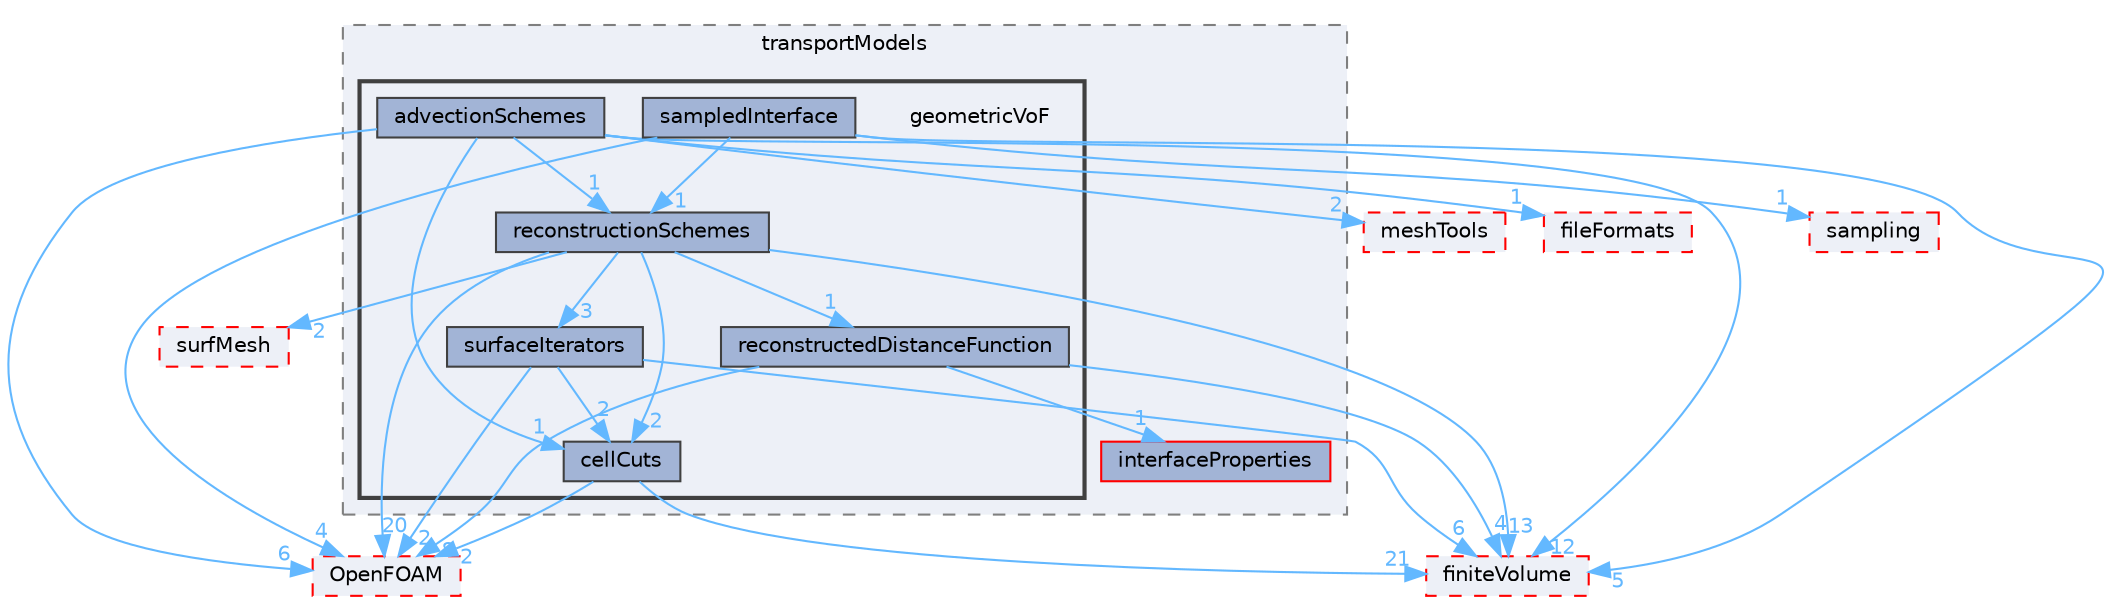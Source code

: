 digraph "src/transportModels/geometricVoF"
{
 // LATEX_PDF_SIZE
  bgcolor="transparent";
  edge [fontname=Helvetica,fontsize=10,labelfontname=Helvetica,labelfontsize=10];
  node [fontname=Helvetica,fontsize=10,shape=box,height=0.2,width=0.4];
  compound=true
  subgraph clusterdir_9415e59289a6feeb24164dafa70a594f {
    graph [ bgcolor="#edf0f7", pencolor="grey50", label="transportModels", fontname=Helvetica,fontsize=10 style="filled,dashed", URL="dir_9415e59289a6feeb24164dafa70a594f.html",tooltip=""]
  dir_c88d6d7462244dc5ba84ed1605548fd3 [label="interfaceProperties", fillcolor="#a2b4d6", color="red", style="filled", URL="dir_c88d6d7462244dc5ba84ed1605548fd3.html",tooltip=""];
  subgraph clusterdir_f5631f9cb82e7daa4c7df4dc3b194f2c {
    graph [ bgcolor="#edf0f7", pencolor="grey25", label="", fontname=Helvetica,fontsize=10 style="filled,bold", URL="dir_f5631f9cb82e7daa4c7df4dc3b194f2c.html",tooltip=""]
    dir_f5631f9cb82e7daa4c7df4dc3b194f2c [shape=plaintext, label="geometricVoF"];
  dir_fec7710e0998d438d4588be8f32a6b0a [label="advectionSchemes", fillcolor="#a2b4d6", color="grey25", style="filled", URL="dir_fec7710e0998d438d4588be8f32a6b0a.html",tooltip=""];
  dir_8eaebc1626428febf84ee09c80f98a6e [label="cellCuts", fillcolor="#a2b4d6", color="grey25", style="filled", URL="dir_8eaebc1626428febf84ee09c80f98a6e.html",tooltip=""];
  dir_cbb22e9a74b6d32e4d0ca3f865f0d62f [label="reconstructedDistanceFunction", fillcolor="#a2b4d6", color="grey25", style="filled", URL="dir_cbb22e9a74b6d32e4d0ca3f865f0d62f.html",tooltip=""];
  dir_7080b229f4f8d19b04b5f2ed4f8f80cb [label="reconstructionSchemes", fillcolor="#a2b4d6", color="grey25", style="filled", URL="dir_7080b229f4f8d19b04b5f2ed4f8f80cb.html",tooltip=""];
  dir_3cbf0cb849ab5229f78078094b661b60 [label="sampledInterface", fillcolor="#a2b4d6", color="grey25", style="filled", URL="dir_3cbf0cb849ab5229f78078094b661b60.html",tooltip=""];
  dir_66f166e792c2386ec4ffa9653f388b91 [label="surfaceIterators", fillcolor="#a2b4d6", color="grey25", style="filled", URL="dir_66f166e792c2386ec4ffa9653f388b91.html",tooltip=""];
  }
  }
  dir_9bd15774b555cf7259a6fa18f99fe99b [label="finiteVolume", fillcolor="#edf0f7", color="red", style="filled,dashed", URL="dir_9bd15774b555cf7259a6fa18f99fe99b.html",tooltip=""];
  dir_c5473ff19b20e6ec4dfe5c310b3778a8 [label="OpenFOAM", fillcolor="#edf0f7", color="red", style="filled,dashed", URL="dir_c5473ff19b20e6ec4dfe5c310b3778a8.html",tooltip=""];
  dir_ae30ad0bef50cf391b24c614251bb9fd [label="meshTools", fillcolor="#edf0f7", color="red", style="filled,dashed", URL="dir_ae30ad0bef50cf391b24c614251bb9fd.html",tooltip=""];
  dir_b05602f37bb521a7142c0a3e200b5f35 [label="fileFormats", fillcolor="#edf0f7", color="red", style="filled,dashed", URL="dir_b05602f37bb521a7142c0a3e200b5f35.html",tooltip=""];
  dir_0a88fe22feb23ce5f078a04a1df67721 [label="surfMesh", fillcolor="#edf0f7", color="red", style="filled,dashed", URL="dir_0a88fe22feb23ce5f078a04a1df67721.html",tooltip=""];
  dir_24a3817a3c61c11f04a0a72057522f4f [label="sampling", fillcolor="#edf0f7", color="red", style="filled,dashed", URL="dir_24a3817a3c61c11f04a0a72057522f4f.html",tooltip=""];
  dir_fec7710e0998d438d4588be8f32a6b0a->dir_9bd15774b555cf7259a6fa18f99fe99b [headlabel="12", labeldistance=1.5 headhref="dir_000076_001387.html" href="dir_000076_001387.html" color="steelblue1" fontcolor="steelblue1"];
  dir_fec7710e0998d438d4588be8f32a6b0a->dir_ae30ad0bef50cf391b24c614251bb9fd [headlabel="2", labeldistance=1.5 headhref="dir_000076_002382.html" href="dir_000076_002382.html" color="steelblue1" fontcolor="steelblue1"];
  dir_fec7710e0998d438d4588be8f32a6b0a->dir_b05602f37bb521a7142c0a3e200b5f35 [headlabel="1", labeldistance=1.5 headhref="dir_000076_001353.html" href="dir_000076_001353.html" color="steelblue1" fontcolor="steelblue1"];
  dir_fec7710e0998d438d4588be8f32a6b0a->dir_c5473ff19b20e6ec4dfe5c310b3778a8 [headlabel="6", labeldistance=1.5 headhref="dir_000076_002695.html" href="dir_000076_002695.html" color="steelblue1" fontcolor="steelblue1"];
  dir_fec7710e0998d438d4588be8f32a6b0a->dir_7080b229f4f8d19b04b5f2ed4f8f80cb [headlabel="1", labeldistance=1.5 headhref="dir_000076_003258.html" href="dir_000076_003258.html" color="steelblue1" fontcolor="steelblue1"];
  dir_fec7710e0998d438d4588be8f32a6b0a->dir_8eaebc1626428febf84ee09c80f98a6e [headlabel="1", labeldistance=1.5 headhref="dir_000076_000418.html" href="dir_000076_000418.html" color="steelblue1" fontcolor="steelblue1"];
  dir_8eaebc1626428febf84ee09c80f98a6e->dir_9bd15774b555cf7259a6fa18f99fe99b [headlabel="21", labeldistance=1.5 headhref="dir_000418_001387.html" href="dir_000418_001387.html" color="steelblue1" fontcolor="steelblue1"];
  dir_8eaebc1626428febf84ee09c80f98a6e->dir_c5473ff19b20e6ec4dfe5c310b3778a8 [headlabel="2", labeldistance=1.5 headhref="dir_000418_002695.html" href="dir_000418_002695.html" color="steelblue1" fontcolor="steelblue1"];
  dir_cbb22e9a74b6d32e4d0ca3f865f0d62f->dir_9bd15774b555cf7259a6fa18f99fe99b [headlabel="4", labeldistance=1.5 headhref="dir_003257_001387.html" href="dir_003257_001387.html" color="steelblue1" fontcolor="steelblue1"];
  dir_cbb22e9a74b6d32e4d0ca3f865f0d62f->dir_c5473ff19b20e6ec4dfe5c310b3778a8 [headlabel="8", labeldistance=1.5 headhref="dir_003257_002695.html" href="dir_003257_002695.html" color="steelblue1" fontcolor="steelblue1"];
  dir_cbb22e9a74b6d32e4d0ca3f865f0d62f->dir_c88d6d7462244dc5ba84ed1605548fd3 [headlabel="1", labeldistance=1.5 headhref="dir_003257_001903.html" href="dir_003257_001903.html" color="steelblue1" fontcolor="steelblue1"];
  dir_7080b229f4f8d19b04b5f2ed4f8f80cb->dir_0a88fe22feb23ce5f078a04a1df67721 [headlabel="2", labeldistance=1.5 headhref="dir_003258_003891.html" href="dir_003258_003891.html" color="steelblue1" fontcolor="steelblue1"];
  dir_7080b229f4f8d19b04b5f2ed4f8f80cb->dir_66f166e792c2386ec4ffa9653f388b91 [headlabel="3", labeldistance=1.5 headhref="dir_003258_003851.html" href="dir_003258_003851.html" color="steelblue1" fontcolor="steelblue1"];
  dir_7080b229f4f8d19b04b5f2ed4f8f80cb->dir_8eaebc1626428febf84ee09c80f98a6e [headlabel="2", labeldistance=1.5 headhref="dir_003258_000418.html" href="dir_003258_000418.html" color="steelblue1" fontcolor="steelblue1"];
  dir_7080b229f4f8d19b04b5f2ed4f8f80cb->dir_9bd15774b555cf7259a6fa18f99fe99b [headlabel="13", labeldistance=1.5 headhref="dir_003258_001387.html" href="dir_003258_001387.html" color="steelblue1" fontcolor="steelblue1"];
  dir_7080b229f4f8d19b04b5f2ed4f8f80cb->dir_c5473ff19b20e6ec4dfe5c310b3778a8 [headlabel="20", labeldistance=1.5 headhref="dir_003258_002695.html" href="dir_003258_002695.html" color="steelblue1" fontcolor="steelblue1"];
  dir_7080b229f4f8d19b04b5f2ed4f8f80cb->dir_cbb22e9a74b6d32e4d0ca3f865f0d62f [headlabel="1", labeldistance=1.5 headhref="dir_003258_003257.html" href="dir_003258_003257.html" color="steelblue1" fontcolor="steelblue1"];
  dir_3cbf0cb849ab5229f78078094b661b60->dir_24a3817a3c61c11f04a0a72057522f4f [headlabel="1", labeldistance=1.5 headhref="dir_003397_003409.html" href="dir_003397_003409.html" color="steelblue1" fontcolor="steelblue1"];
  dir_3cbf0cb849ab5229f78078094b661b60->dir_7080b229f4f8d19b04b5f2ed4f8f80cb [headlabel="1", labeldistance=1.5 headhref="dir_003397_003258.html" href="dir_003397_003258.html" color="steelblue1" fontcolor="steelblue1"];
  dir_3cbf0cb849ab5229f78078094b661b60->dir_9bd15774b555cf7259a6fa18f99fe99b [headlabel="5", labeldistance=1.5 headhref="dir_003397_001387.html" href="dir_003397_001387.html" color="steelblue1" fontcolor="steelblue1"];
  dir_3cbf0cb849ab5229f78078094b661b60->dir_c5473ff19b20e6ec4dfe5c310b3778a8 [headlabel="4", labeldistance=1.5 headhref="dir_003397_002695.html" href="dir_003397_002695.html" color="steelblue1" fontcolor="steelblue1"];
  dir_66f166e792c2386ec4ffa9653f388b91->dir_8eaebc1626428febf84ee09c80f98a6e [headlabel="2", labeldistance=1.5 headhref="dir_003851_000418.html" href="dir_003851_000418.html" color="steelblue1" fontcolor="steelblue1"];
  dir_66f166e792c2386ec4ffa9653f388b91->dir_9bd15774b555cf7259a6fa18f99fe99b [headlabel="6", labeldistance=1.5 headhref="dir_003851_001387.html" href="dir_003851_001387.html" color="steelblue1" fontcolor="steelblue1"];
  dir_66f166e792c2386ec4ffa9653f388b91->dir_c5473ff19b20e6ec4dfe5c310b3778a8 [headlabel="2", labeldistance=1.5 headhref="dir_003851_002695.html" href="dir_003851_002695.html" color="steelblue1" fontcolor="steelblue1"];
}
